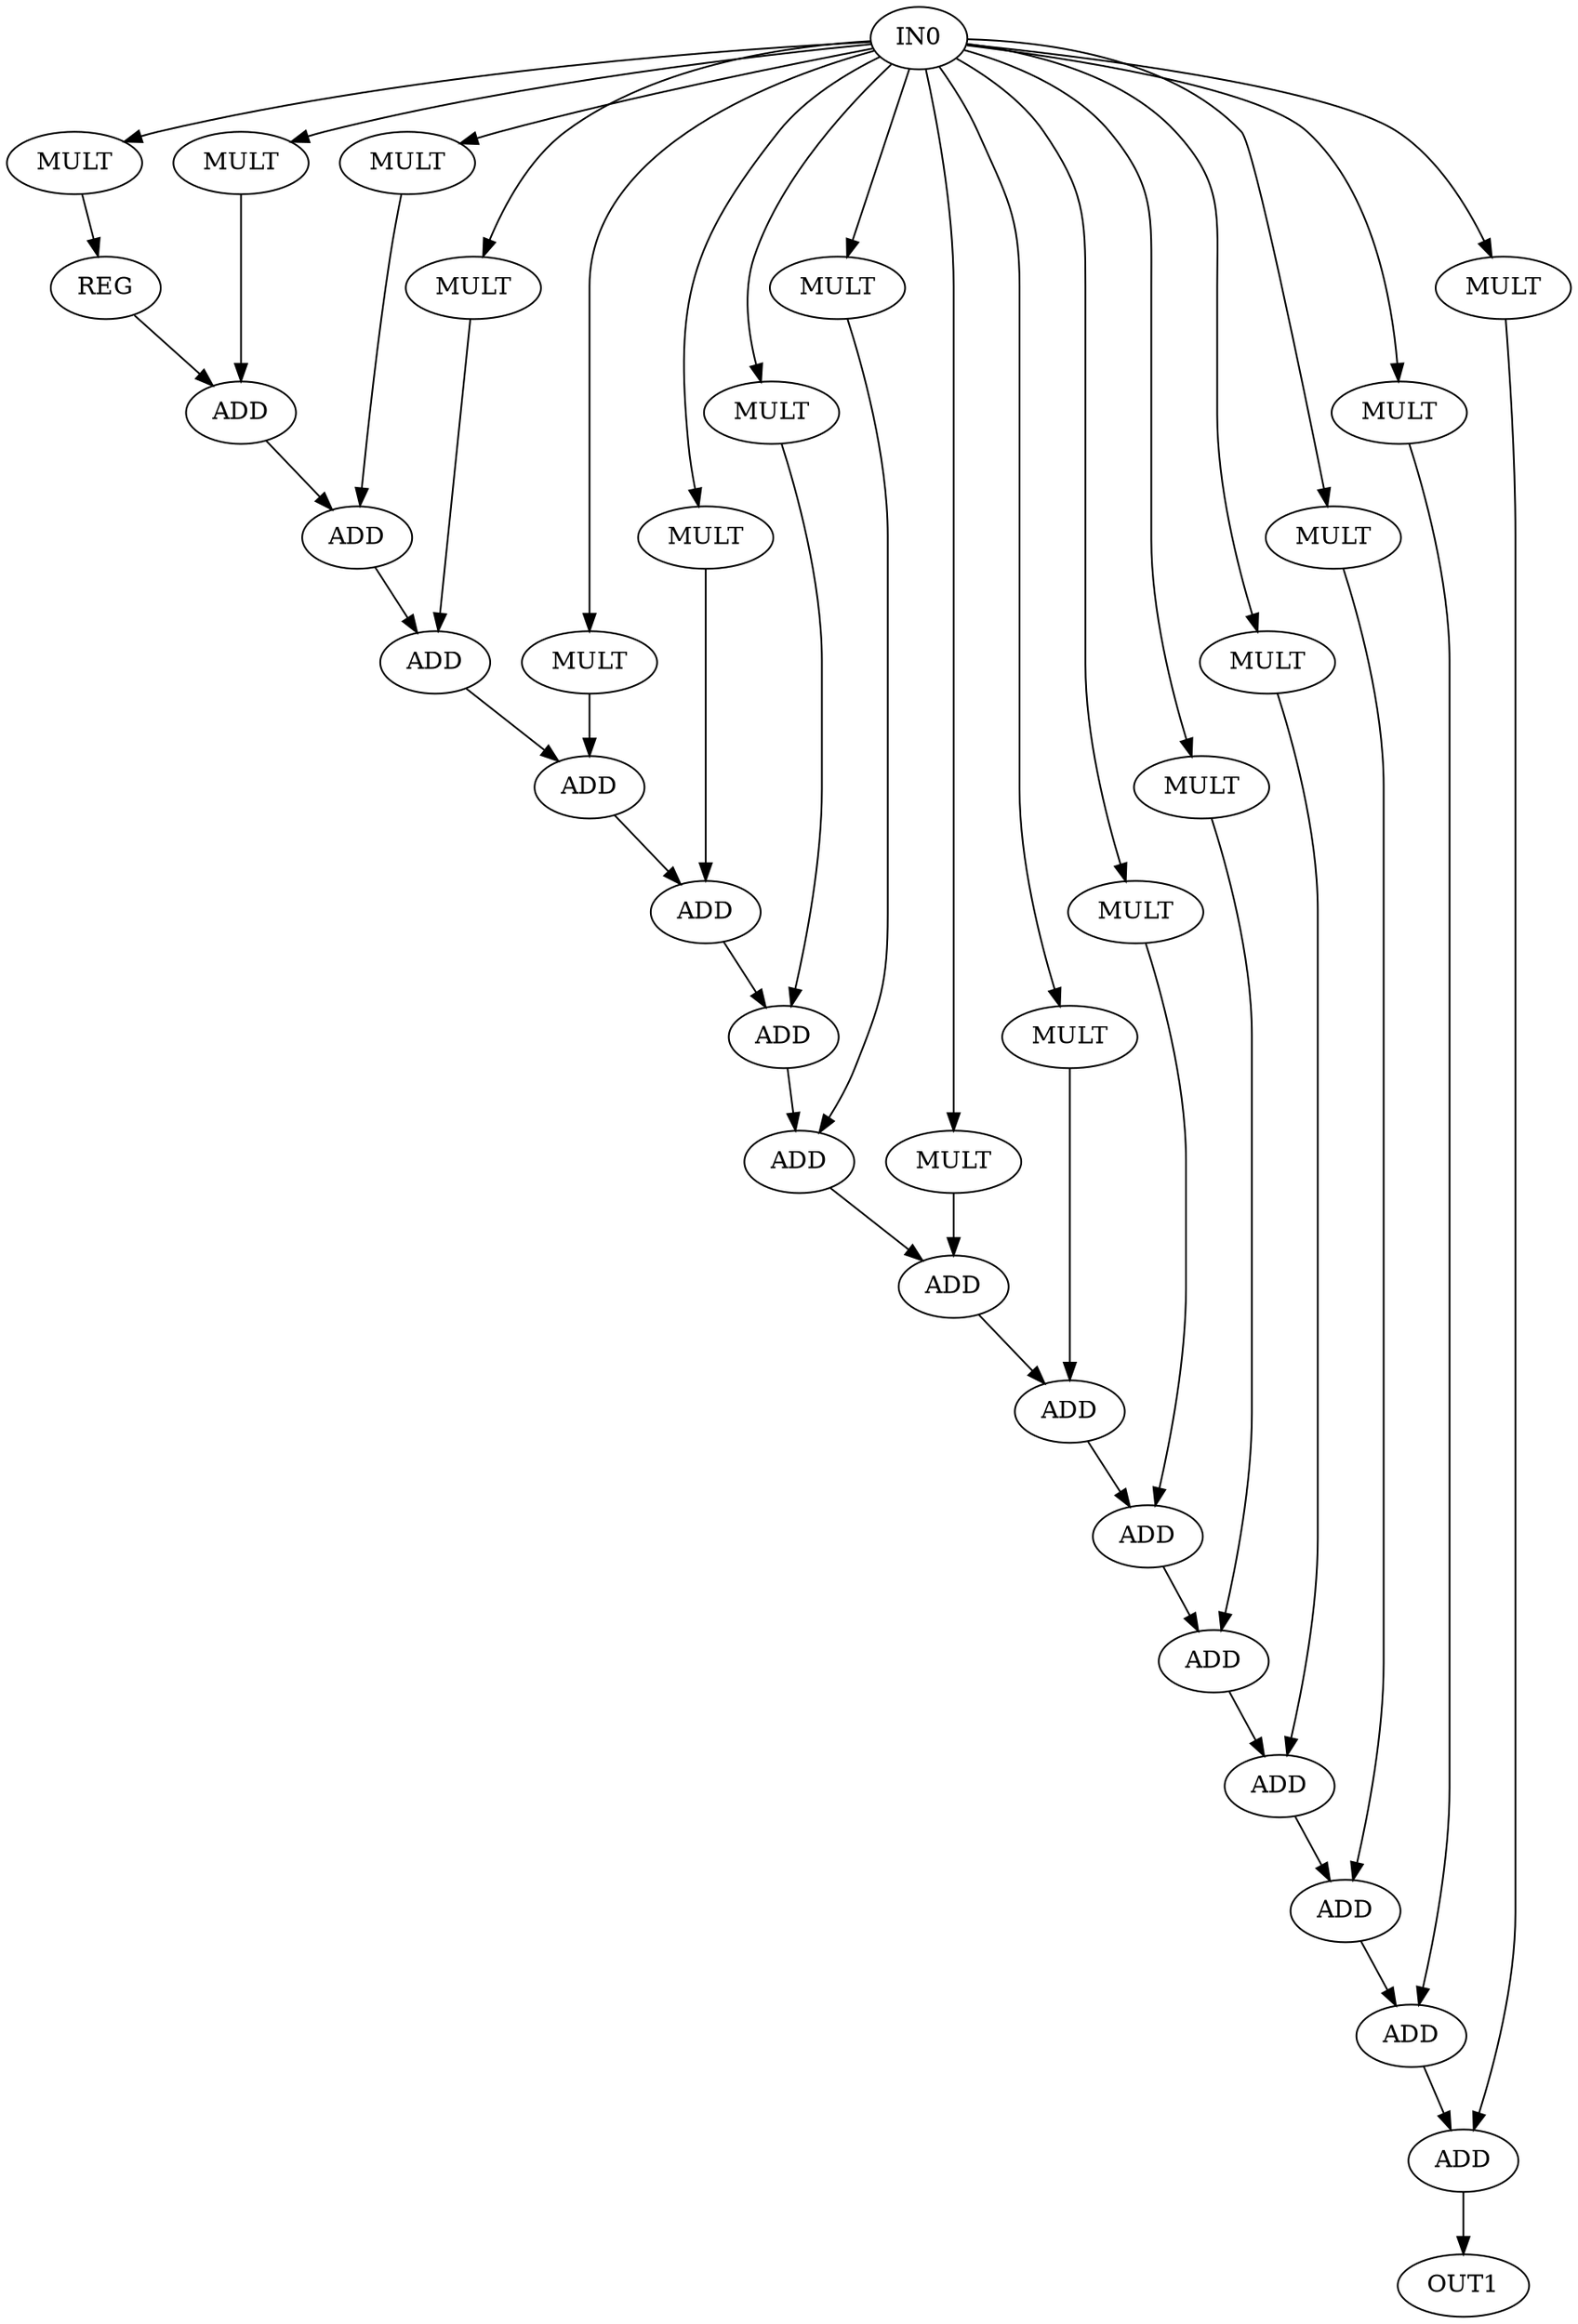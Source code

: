 digraph fir{
 0 [ label = IN0 ]
 1 [ label = OUT1 ]
 2 [ label = MULT, VALUE = 16]
 3 [ label = REG]
 4 [ label = MULT, VALUE = 15]
 5 [ label = ADD]
 6 [ label = MULT, VALUE = 14]
 7 [ label = ADD]
 8 [ label = MULT, VALUE = 13]
 9 [ label = ADD]
 10 [ label = MULT, VALUE = 12]
 11 [ label = ADD]
 12 [ label = MULT, VALUE = 11]
 13 [ label = ADD]
 14 [ label = MULT, VALUE = 10]
 15 [ label = ADD]
 16 [ label = MULT, VALUE = 9]
 17 [ label = ADD]
 18 [ label = MULT, VALUE = 8]
 19 [ label = ADD]
 20 [ label = MULT, VALUE = 7]
 21 [ label = ADD]
 22 [ label = MULT, VALUE = 6]
 23 [ label = ADD]
 24 [ label = MULT, VALUE = 5]
 25 [ label = ADD]
 26 [ label = MULT, VALUE = 4]
 27 [ label = ADD]
 28 [ label = MULT, VALUE = 3]
 29 [ label = ADD]
 30 [ label = MULT, VALUE = 2]
 31 [ label = ADD]
 32 [ label = MULT, VALUE = 1]
 33 [ label = ADD]
 0 -> 2
 0 -> 4
 0 -> 6
 0 -> 8
 0 -> 10
 0 -> 12
 0 -> 14
 0 -> 16
 0 -> 18
 0 -> 20
 0 -> 22
 0 -> 24
 0 -> 26
 0 -> 28
 0 -> 30
 0 -> 32
 2 -> 3
 3 -> 5
 4 -> 5
 5 -> 7
 6 -> 7
 7 -> 9
 8 -> 9
 9 -> 11
 10 -> 11
 11 -> 13
 12 -> 13
 13 -> 15
 14 -> 15
 15 -> 17
 16 -> 17
 17 -> 19
 18 -> 19
 19 -> 21
 20 -> 21
 21 -> 23
 22 -> 23
 23 -> 25
 24 -> 25
 25 -> 27
 26 -> 27
 27 -> 29
 28 -> 29
 29 -> 31
 30 -> 31
 31 -> 33
 32 -> 33
 33 -> 1
}
